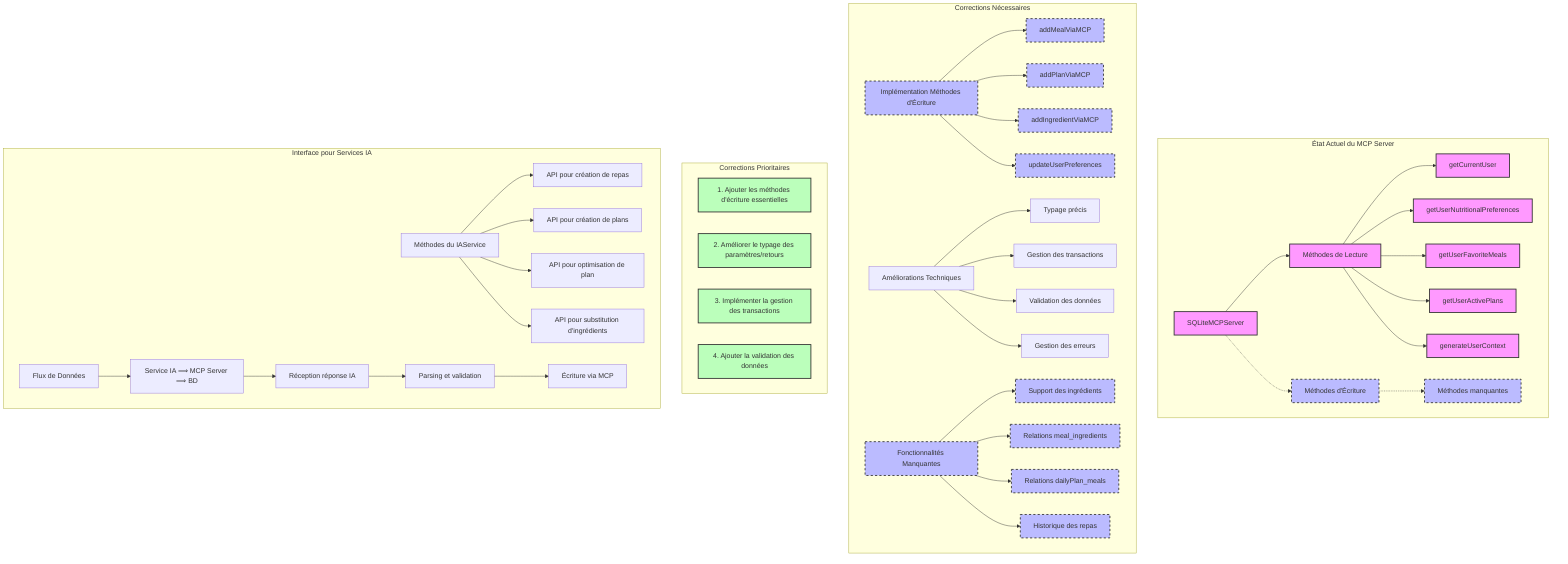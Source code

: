 graph TB
    subgraph "État Actuel du MCP Server"
        A[SQLiteMCPServer] --> B[Méthodes de Lecture]
        B --> B1[getCurrentUser]
        B --> B2[getUserNutritionalPreferences]
        B --> B3[getUserFavoriteMeals]
        B --> B4[getUserActivePlans]
        B --> B5[generateUserContext]
        A -.-> C[Méthodes d'Écriture]
        C -.-> C1[Méthodes manquantes]
    end

    subgraph "Corrections Nécessaires"
        D[Implémentation Méthodes d'Écriture] --> D1[addMealViaMCP]
        D --> D2[addPlanViaMCP]
        D --> D3[addIngredientViaMCP]
        D --> D4[updateUserPreferences]
        
        E[Améliorations Techniques] --> E1[Typage précis]
        E --> E2[Gestion des transactions]
        E --> E3[Validation des données]
        E --> E4[Gestion des erreurs]
        
        F[Fonctionnalités Manquantes] --> F1[Support des ingrédients]
        F --> F2[Relations meal_ingredients]
        F --> F3[Relations dailyPlan_meals]
        F --> F4[Historique des repas]
    end

    subgraph "Corrections Prioritaires"
        G[1. Ajouter les méthodes d'écriture essentielles]
        H[2. Améliorer le typage des paramètres/retours]
        I[3. Implémenter la gestion des transactions]
        J[4. Ajouter la validation des données]
    end

    subgraph "Interface pour Services IA"
        K[Méthodes du IAService]
        K --> K1[API pour création de repas]
        K --> K2[API pour création de plans]
        K --> K3[API pour optimisation de plan]
        K --> K4[API pour substitution d'ingrédients]
        
        L[Flux de Données] --> L1[Service IA ⟹ MCP Server ⟹ BD]
        L1 --> L2[Réception réponse IA]
        L2 --> L3[Parsing et validation]
        L3 --> L4[Écriture via MCP]
    end

classDef current fill:#f9f,stroke:#333,stroke-width:2px;
classDef missing fill:#bbf,stroke:#333,stroke-width:2px,stroke-dasharray: 5 5;
classDef priority fill:#bfb,stroke:#333,stroke-width:2px;

class A,B,B1,B2,B3,B4,B5 current;
class C,C1,D,D1,D2,D3,D4,F,F1,F2,F3,F4 missing;
class G,H,I,J priority;